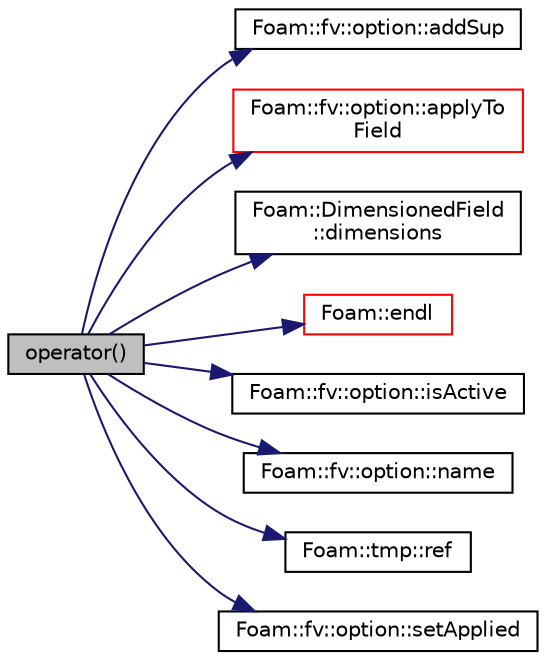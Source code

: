 digraph "operator()"
{
  bgcolor="transparent";
  edge [fontname="Helvetica",fontsize="10",labelfontname="Helvetica",labelfontsize="10"];
  node [fontname="Helvetica",fontsize="10",shape=record];
  rankdir="LR";
  Node983 [label="operator()",height=0.2,width=0.4,color="black", fillcolor="grey75", style="filled", fontcolor="black"];
  Node983 -> Node984 [color="midnightblue",fontsize="10",style="solid",fontname="Helvetica"];
  Node984 [label="Foam::fv::option::addSup",height=0.2,width=0.4,color="black",URL="$a22661.html#a6944ee16225e24c97df423c35d4cd199"];
  Node983 -> Node985 [color="midnightblue",fontsize="10",style="solid",fontname="Helvetica"];
  Node985 [label="Foam::fv::option::applyTo\lField",height=0.2,width=0.4,color="red",URL="$a22661.html#a673b8b40e314f4b1a05bbd23ec4f513f",tooltip="Return index of field name if found in fieldNames list. "];
  Node983 -> Node987 [color="midnightblue",fontsize="10",style="solid",fontname="Helvetica"];
  Node987 [label="Foam::DimensionedField\l::dimensions",height=0.2,width=0.4,color="black",URL="$a27497.html#a512673c2674ca2d38885f1bb5f6994fb",tooltip="Return dimensions. "];
  Node983 -> Node988 [color="midnightblue",fontsize="10",style="solid",fontname="Helvetica"];
  Node988 [label="Foam::endl",height=0.2,width=0.4,color="red",URL="$a21851.html#a2db8fe02a0d3909e9351bb4275b23ce4",tooltip="Add newline and flush stream. "];
  Node983 -> Node990 [color="midnightblue",fontsize="10",style="solid",fontname="Helvetica"];
  Node990 [label="Foam::fv::option::isActive",height=0.2,width=0.4,color="black",URL="$a22661.html#aa1f512ab0fcc05612f8e3d6a4664ce9a",tooltip="Is the source active? "];
  Node983 -> Node991 [color="midnightblue",fontsize="10",style="solid",fontname="Helvetica"];
  Node991 [label="Foam::fv::option::name",height=0.2,width=0.4,color="black",URL="$a22661.html#ade4113569ef0db70665fded275a5e38e",tooltip="Return const access to the source name. "];
  Node983 -> Node992 [color="midnightblue",fontsize="10",style="solid",fontname="Helvetica"];
  Node992 [label="Foam::tmp::ref",height=0.2,width=0.4,color="black",URL="$a27077.html#aeaf81e641282874cef07f5b808efc83b",tooltip="Return non-const reference or generate a fatal error. "];
  Node983 -> Node993 [color="midnightblue",fontsize="10",style="solid",fontname="Helvetica"];
  Node993 [label="Foam::fv::option::setApplied",height=0.2,width=0.4,color="black",URL="$a22661.html#a26c66032d788bc0186497fa146f384ec",tooltip="Set the applied flag to true for field index fieldi. "];
}
